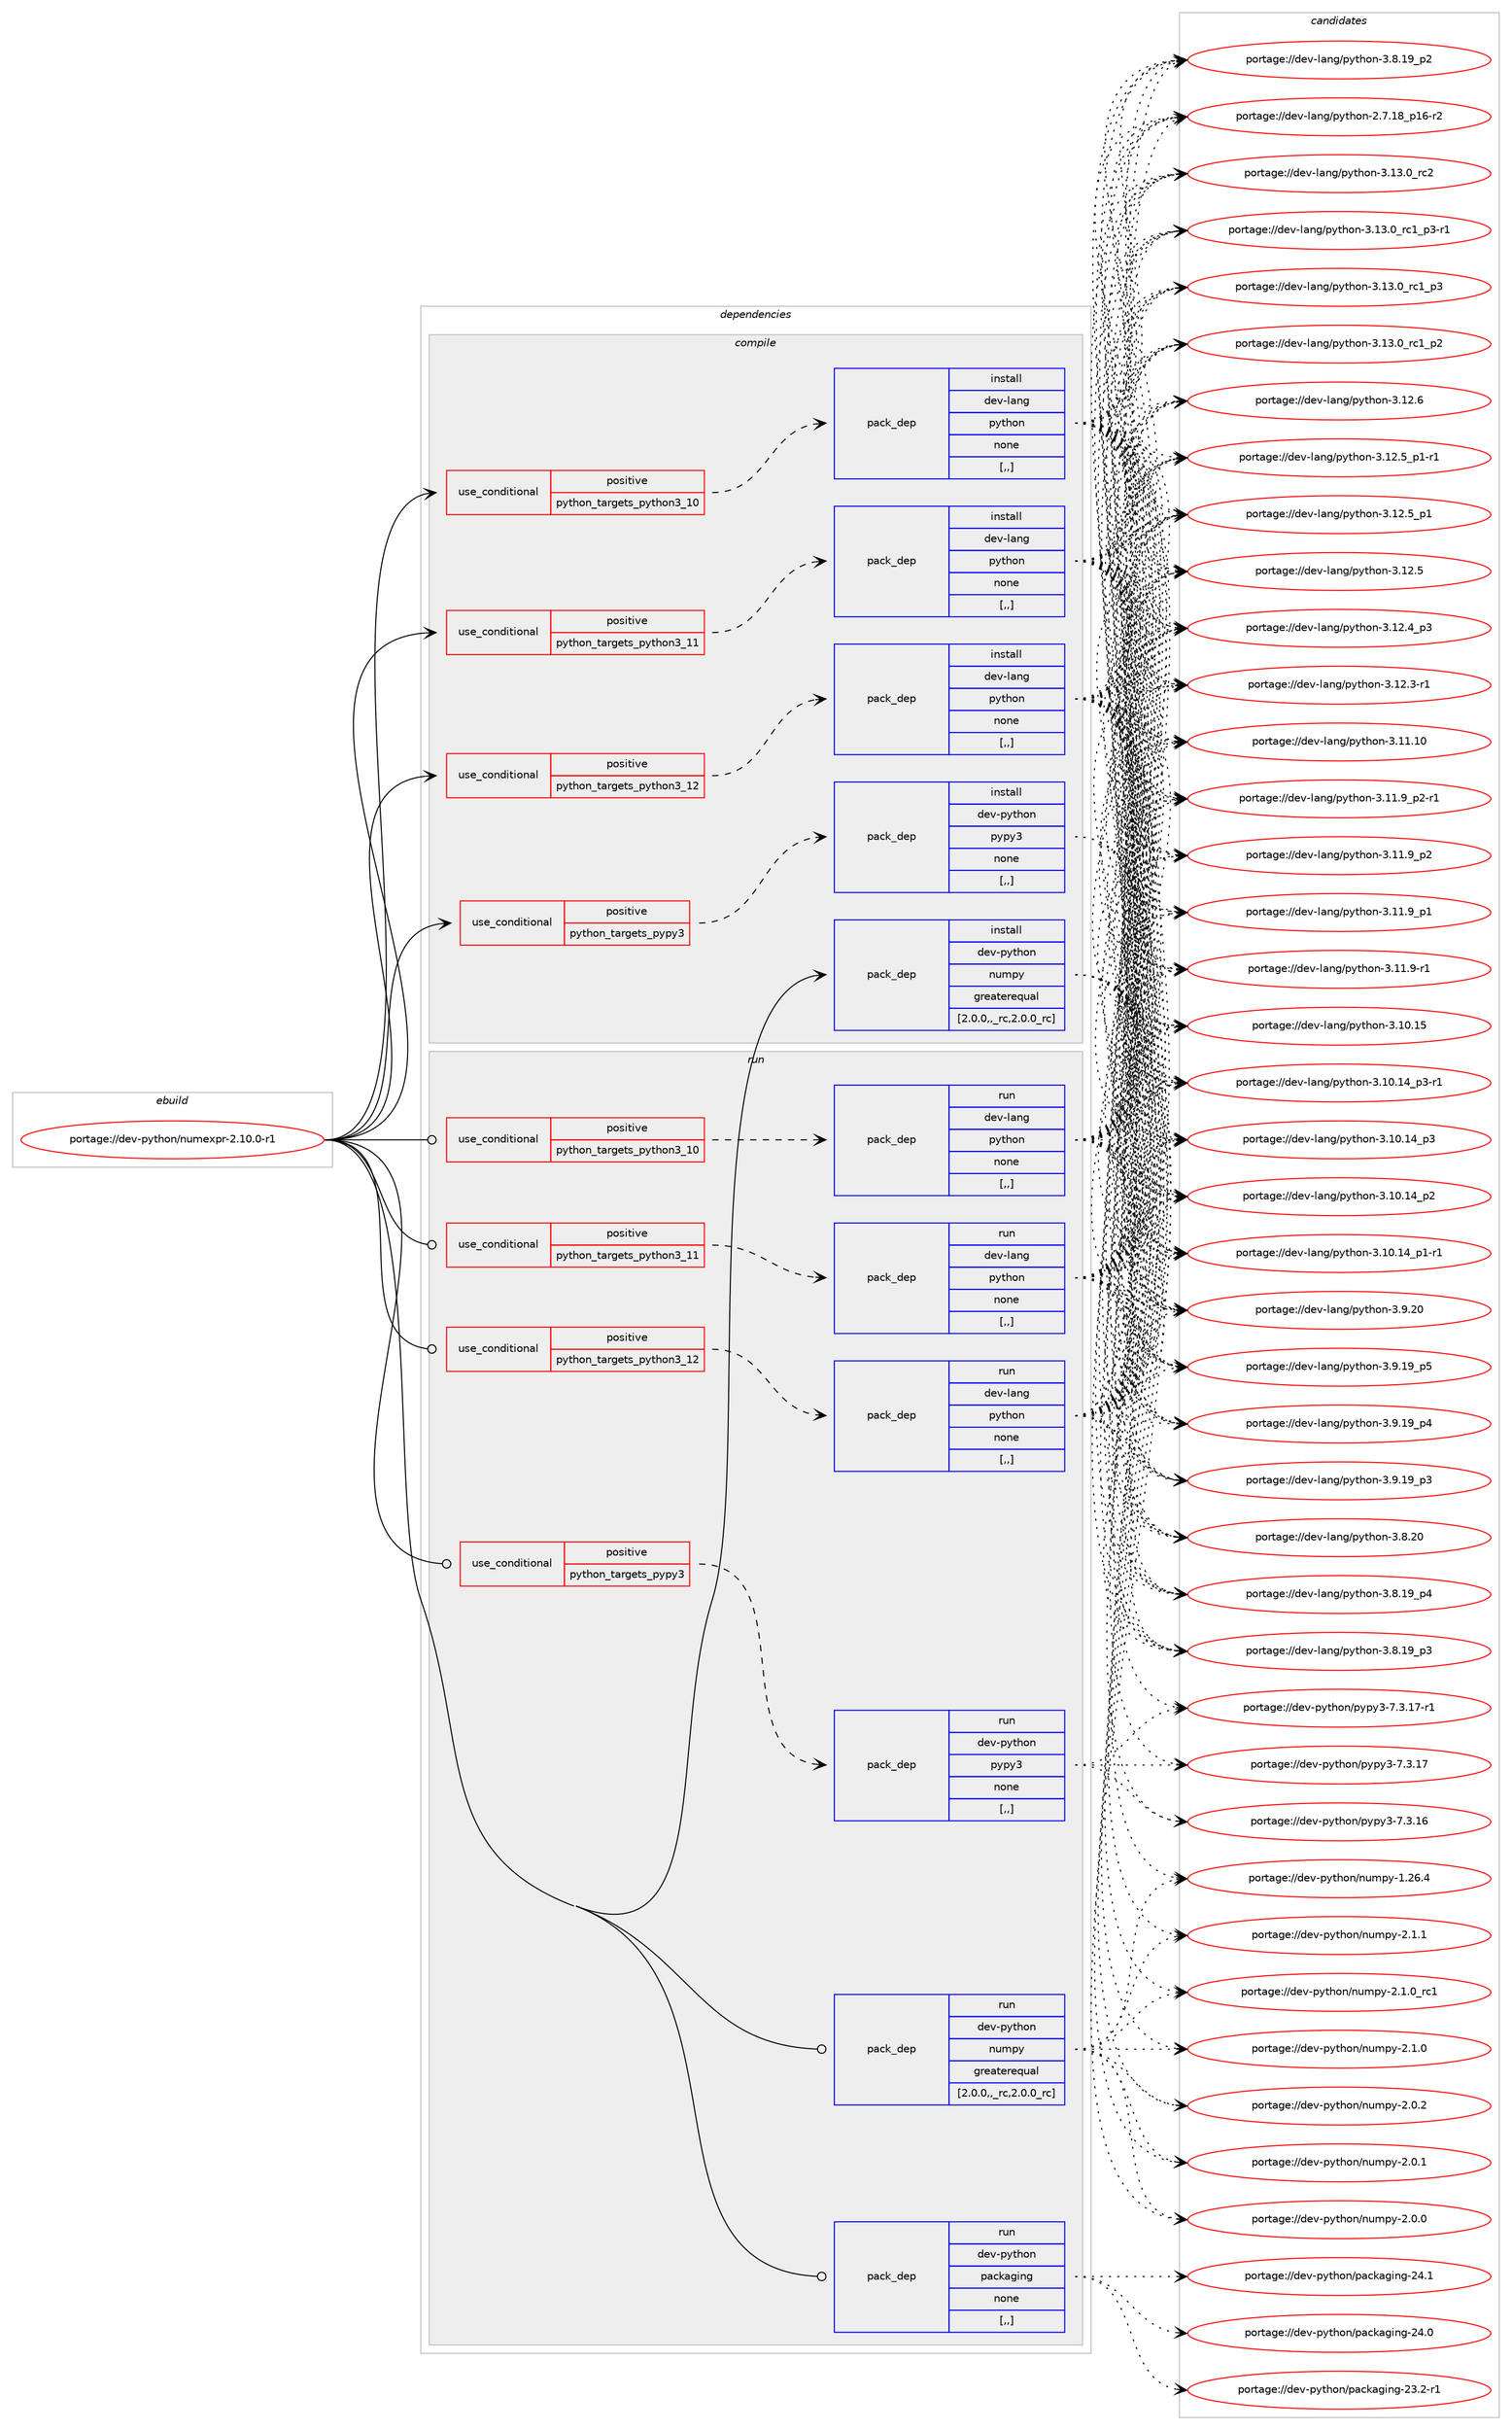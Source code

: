 digraph prolog {

# *************
# Graph options
# *************

newrank=true;
concentrate=true;
compound=true;
graph [rankdir=LR,fontname=Helvetica,fontsize=10,ranksep=1.5];#, ranksep=2.5, nodesep=0.2];
edge  [arrowhead=vee];
node  [fontname=Helvetica,fontsize=10];

# **********
# The ebuild
# **********

subgraph cluster_leftcol {
color=gray;
label=<<i>ebuild</i>>;
id [label="portage://dev-python/numexpr-2.10.0-r1", color=red, width=4, href="../dev-python/numexpr-2.10.0-r1.svg"];
}

# ****************
# The dependencies
# ****************

subgraph cluster_midcol {
color=gray;
label=<<i>dependencies</i>>;
subgraph cluster_compile {
fillcolor="#eeeeee";
style=filled;
label=<<i>compile</i>>;
subgraph cond165720 {
dependency647239 [label=<<TABLE BORDER="0" CELLBORDER="1" CELLSPACING="0" CELLPADDING="4"><TR><TD ROWSPAN="3" CELLPADDING="10">use_conditional</TD></TR><TR><TD>positive</TD></TR><TR><TD>python_targets_pypy3</TD></TR></TABLE>>, shape=none, color=red];
subgraph pack476700 {
dependency647240 [label=<<TABLE BORDER="0" CELLBORDER="1" CELLSPACING="0" CELLPADDING="4" WIDTH="220"><TR><TD ROWSPAN="6" CELLPADDING="30">pack_dep</TD></TR><TR><TD WIDTH="110">install</TD></TR><TR><TD>dev-python</TD></TR><TR><TD>pypy3</TD></TR><TR><TD>none</TD></TR><TR><TD>[,,]</TD></TR></TABLE>>, shape=none, color=blue];
}
dependency647239:e -> dependency647240:w [weight=20,style="dashed",arrowhead="vee"];
}
id:e -> dependency647239:w [weight=20,style="solid",arrowhead="vee"];
subgraph cond165721 {
dependency647241 [label=<<TABLE BORDER="0" CELLBORDER="1" CELLSPACING="0" CELLPADDING="4"><TR><TD ROWSPAN="3" CELLPADDING="10">use_conditional</TD></TR><TR><TD>positive</TD></TR><TR><TD>python_targets_python3_10</TD></TR></TABLE>>, shape=none, color=red];
subgraph pack476701 {
dependency647242 [label=<<TABLE BORDER="0" CELLBORDER="1" CELLSPACING="0" CELLPADDING="4" WIDTH="220"><TR><TD ROWSPAN="6" CELLPADDING="30">pack_dep</TD></TR><TR><TD WIDTH="110">install</TD></TR><TR><TD>dev-lang</TD></TR><TR><TD>python</TD></TR><TR><TD>none</TD></TR><TR><TD>[,,]</TD></TR></TABLE>>, shape=none, color=blue];
}
dependency647241:e -> dependency647242:w [weight=20,style="dashed",arrowhead="vee"];
}
id:e -> dependency647241:w [weight=20,style="solid",arrowhead="vee"];
subgraph cond165722 {
dependency647243 [label=<<TABLE BORDER="0" CELLBORDER="1" CELLSPACING="0" CELLPADDING="4"><TR><TD ROWSPAN="3" CELLPADDING="10">use_conditional</TD></TR><TR><TD>positive</TD></TR><TR><TD>python_targets_python3_11</TD></TR></TABLE>>, shape=none, color=red];
subgraph pack476702 {
dependency647244 [label=<<TABLE BORDER="0" CELLBORDER="1" CELLSPACING="0" CELLPADDING="4" WIDTH="220"><TR><TD ROWSPAN="6" CELLPADDING="30">pack_dep</TD></TR><TR><TD WIDTH="110">install</TD></TR><TR><TD>dev-lang</TD></TR><TR><TD>python</TD></TR><TR><TD>none</TD></TR><TR><TD>[,,]</TD></TR></TABLE>>, shape=none, color=blue];
}
dependency647243:e -> dependency647244:w [weight=20,style="dashed",arrowhead="vee"];
}
id:e -> dependency647243:w [weight=20,style="solid",arrowhead="vee"];
subgraph cond165723 {
dependency647245 [label=<<TABLE BORDER="0" CELLBORDER="1" CELLSPACING="0" CELLPADDING="4"><TR><TD ROWSPAN="3" CELLPADDING="10">use_conditional</TD></TR><TR><TD>positive</TD></TR><TR><TD>python_targets_python3_12</TD></TR></TABLE>>, shape=none, color=red];
subgraph pack476703 {
dependency647246 [label=<<TABLE BORDER="0" CELLBORDER="1" CELLSPACING="0" CELLPADDING="4" WIDTH="220"><TR><TD ROWSPAN="6" CELLPADDING="30">pack_dep</TD></TR><TR><TD WIDTH="110">install</TD></TR><TR><TD>dev-lang</TD></TR><TR><TD>python</TD></TR><TR><TD>none</TD></TR><TR><TD>[,,]</TD></TR></TABLE>>, shape=none, color=blue];
}
dependency647245:e -> dependency647246:w [weight=20,style="dashed",arrowhead="vee"];
}
id:e -> dependency647245:w [weight=20,style="solid",arrowhead="vee"];
subgraph pack476704 {
dependency647247 [label=<<TABLE BORDER="0" CELLBORDER="1" CELLSPACING="0" CELLPADDING="4" WIDTH="220"><TR><TD ROWSPAN="6" CELLPADDING="30">pack_dep</TD></TR><TR><TD WIDTH="110">install</TD></TR><TR><TD>dev-python</TD></TR><TR><TD>numpy</TD></TR><TR><TD>greaterequal</TD></TR><TR><TD>[2.0.0,,_rc,2.0.0_rc]</TD></TR></TABLE>>, shape=none, color=blue];
}
id:e -> dependency647247:w [weight=20,style="solid",arrowhead="vee"];
}
subgraph cluster_compileandrun {
fillcolor="#eeeeee";
style=filled;
label=<<i>compile and run</i>>;
}
subgraph cluster_run {
fillcolor="#eeeeee";
style=filled;
label=<<i>run</i>>;
subgraph cond165724 {
dependency647248 [label=<<TABLE BORDER="0" CELLBORDER="1" CELLSPACING="0" CELLPADDING="4"><TR><TD ROWSPAN="3" CELLPADDING="10">use_conditional</TD></TR><TR><TD>positive</TD></TR><TR><TD>python_targets_pypy3</TD></TR></TABLE>>, shape=none, color=red];
subgraph pack476705 {
dependency647249 [label=<<TABLE BORDER="0" CELLBORDER="1" CELLSPACING="0" CELLPADDING="4" WIDTH="220"><TR><TD ROWSPAN="6" CELLPADDING="30">pack_dep</TD></TR><TR><TD WIDTH="110">run</TD></TR><TR><TD>dev-python</TD></TR><TR><TD>pypy3</TD></TR><TR><TD>none</TD></TR><TR><TD>[,,]</TD></TR></TABLE>>, shape=none, color=blue];
}
dependency647248:e -> dependency647249:w [weight=20,style="dashed",arrowhead="vee"];
}
id:e -> dependency647248:w [weight=20,style="solid",arrowhead="odot"];
subgraph cond165725 {
dependency647250 [label=<<TABLE BORDER="0" CELLBORDER="1" CELLSPACING="0" CELLPADDING="4"><TR><TD ROWSPAN="3" CELLPADDING="10">use_conditional</TD></TR><TR><TD>positive</TD></TR><TR><TD>python_targets_python3_10</TD></TR></TABLE>>, shape=none, color=red];
subgraph pack476706 {
dependency647251 [label=<<TABLE BORDER="0" CELLBORDER="1" CELLSPACING="0" CELLPADDING="4" WIDTH="220"><TR><TD ROWSPAN="6" CELLPADDING="30">pack_dep</TD></TR><TR><TD WIDTH="110">run</TD></TR><TR><TD>dev-lang</TD></TR><TR><TD>python</TD></TR><TR><TD>none</TD></TR><TR><TD>[,,]</TD></TR></TABLE>>, shape=none, color=blue];
}
dependency647250:e -> dependency647251:w [weight=20,style="dashed",arrowhead="vee"];
}
id:e -> dependency647250:w [weight=20,style="solid",arrowhead="odot"];
subgraph cond165726 {
dependency647252 [label=<<TABLE BORDER="0" CELLBORDER="1" CELLSPACING="0" CELLPADDING="4"><TR><TD ROWSPAN="3" CELLPADDING="10">use_conditional</TD></TR><TR><TD>positive</TD></TR><TR><TD>python_targets_python3_11</TD></TR></TABLE>>, shape=none, color=red];
subgraph pack476707 {
dependency647253 [label=<<TABLE BORDER="0" CELLBORDER="1" CELLSPACING="0" CELLPADDING="4" WIDTH="220"><TR><TD ROWSPAN="6" CELLPADDING="30">pack_dep</TD></TR><TR><TD WIDTH="110">run</TD></TR><TR><TD>dev-lang</TD></TR><TR><TD>python</TD></TR><TR><TD>none</TD></TR><TR><TD>[,,]</TD></TR></TABLE>>, shape=none, color=blue];
}
dependency647252:e -> dependency647253:w [weight=20,style="dashed",arrowhead="vee"];
}
id:e -> dependency647252:w [weight=20,style="solid",arrowhead="odot"];
subgraph cond165727 {
dependency647254 [label=<<TABLE BORDER="0" CELLBORDER="1" CELLSPACING="0" CELLPADDING="4"><TR><TD ROWSPAN="3" CELLPADDING="10">use_conditional</TD></TR><TR><TD>positive</TD></TR><TR><TD>python_targets_python3_12</TD></TR></TABLE>>, shape=none, color=red];
subgraph pack476708 {
dependency647255 [label=<<TABLE BORDER="0" CELLBORDER="1" CELLSPACING="0" CELLPADDING="4" WIDTH="220"><TR><TD ROWSPAN="6" CELLPADDING="30">pack_dep</TD></TR><TR><TD WIDTH="110">run</TD></TR><TR><TD>dev-lang</TD></TR><TR><TD>python</TD></TR><TR><TD>none</TD></TR><TR><TD>[,,]</TD></TR></TABLE>>, shape=none, color=blue];
}
dependency647254:e -> dependency647255:w [weight=20,style="dashed",arrowhead="vee"];
}
id:e -> dependency647254:w [weight=20,style="solid",arrowhead="odot"];
subgraph pack476709 {
dependency647256 [label=<<TABLE BORDER="0" CELLBORDER="1" CELLSPACING="0" CELLPADDING="4" WIDTH="220"><TR><TD ROWSPAN="6" CELLPADDING="30">pack_dep</TD></TR><TR><TD WIDTH="110">run</TD></TR><TR><TD>dev-python</TD></TR><TR><TD>numpy</TD></TR><TR><TD>greaterequal</TD></TR><TR><TD>[2.0.0,,_rc,2.0.0_rc]</TD></TR></TABLE>>, shape=none, color=blue];
}
id:e -> dependency647256:w [weight=20,style="solid",arrowhead="odot"];
subgraph pack476710 {
dependency647257 [label=<<TABLE BORDER="0" CELLBORDER="1" CELLSPACING="0" CELLPADDING="4" WIDTH="220"><TR><TD ROWSPAN="6" CELLPADDING="30">pack_dep</TD></TR><TR><TD WIDTH="110">run</TD></TR><TR><TD>dev-python</TD></TR><TR><TD>packaging</TD></TR><TR><TD>none</TD></TR><TR><TD>[,,]</TD></TR></TABLE>>, shape=none, color=blue];
}
id:e -> dependency647257:w [weight=20,style="solid",arrowhead="odot"];
}
}

# **************
# The candidates
# **************

subgraph cluster_choices {
rank=same;
color=gray;
label=<<i>candidates</i>>;

subgraph choice476700 {
color=black;
nodesep=1;
choice100101118451121211161041111104711212111212151455546514649554511449 [label="portage://dev-python/pypy3-7.3.17-r1", color=red, width=4,href="../dev-python/pypy3-7.3.17-r1.svg"];
choice10010111845112121116104111110471121211121215145554651464955 [label="portage://dev-python/pypy3-7.3.17", color=red, width=4,href="../dev-python/pypy3-7.3.17.svg"];
choice10010111845112121116104111110471121211121215145554651464954 [label="portage://dev-python/pypy3-7.3.16", color=red, width=4,href="../dev-python/pypy3-7.3.16.svg"];
dependency647240:e -> choice100101118451121211161041111104711212111212151455546514649554511449:w [style=dotted,weight="100"];
dependency647240:e -> choice10010111845112121116104111110471121211121215145554651464955:w [style=dotted,weight="100"];
dependency647240:e -> choice10010111845112121116104111110471121211121215145554651464954:w [style=dotted,weight="100"];
}
subgraph choice476701 {
color=black;
nodesep=1;
choice10010111845108971101034711212111610411111045514649514648951149950 [label="portage://dev-lang/python-3.13.0_rc2", color=red, width=4,href="../dev-lang/python-3.13.0_rc2.svg"];
choice1001011184510897110103471121211161041111104551464951464895114994995112514511449 [label="portage://dev-lang/python-3.13.0_rc1_p3-r1", color=red, width=4,href="../dev-lang/python-3.13.0_rc1_p3-r1.svg"];
choice100101118451089711010347112121116104111110455146495146489511499499511251 [label="portage://dev-lang/python-3.13.0_rc1_p3", color=red, width=4,href="../dev-lang/python-3.13.0_rc1_p3.svg"];
choice100101118451089711010347112121116104111110455146495146489511499499511250 [label="portage://dev-lang/python-3.13.0_rc1_p2", color=red, width=4,href="../dev-lang/python-3.13.0_rc1_p2.svg"];
choice10010111845108971101034711212111610411111045514649504654 [label="portage://dev-lang/python-3.12.6", color=red, width=4,href="../dev-lang/python-3.12.6.svg"];
choice1001011184510897110103471121211161041111104551464950465395112494511449 [label="portage://dev-lang/python-3.12.5_p1-r1", color=red, width=4,href="../dev-lang/python-3.12.5_p1-r1.svg"];
choice100101118451089711010347112121116104111110455146495046539511249 [label="portage://dev-lang/python-3.12.5_p1", color=red, width=4,href="../dev-lang/python-3.12.5_p1.svg"];
choice10010111845108971101034711212111610411111045514649504653 [label="portage://dev-lang/python-3.12.5", color=red, width=4,href="../dev-lang/python-3.12.5.svg"];
choice100101118451089711010347112121116104111110455146495046529511251 [label="portage://dev-lang/python-3.12.4_p3", color=red, width=4,href="../dev-lang/python-3.12.4_p3.svg"];
choice100101118451089711010347112121116104111110455146495046514511449 [label="portage://dev-lang/python-3.12.3-r1", color=red, width=4,href="../dev-lang/python-3.12.3-r1.svg"];
choice1001011184510897110103471121211161041111104551464949464948 [label="portage://dev-lang/python-3.11.10", color=red, width=4,href="../dev-lang/python-3.11.10.svg"];
choice1001011184510897110103471121211161041111104551464949465795112504511449 [label="portage://dev-lang/python-3.11.9_p2-r1", color=red, width=4,href="../dev-lang/python-3.11.9_p2-r1.svg"];
choice100101118451089711010347112121116104111110455146494946579511250 [label="portage://dev-lang/python-3.11.9_p2", color=red, width=4,href="../dev-lang/python-3.11.9_p2.svg"];
choice100101118451089711010347112121116104111110455146494946579511249 [label="portage://dev-lang/python-3.11.9_p1", color=red, width=4,href="../dev-lang/python-3.11.9_p1.svg"];
choice100101118451089711010347112121116104111110455146494946574511449 [label="portage://dev-lang/python-3.11.9-r1", color=red, width=4,href="../dev-lang/python-3.11.9-r1.svg"];
choice1001011184510897110103471121211161041111104551464948464953 [label="portage://dev-lang/python-3.10.15", color=red, width=4,href="../dev-lang/python-3.10.15.svg"];
choice100101118451089711010347112121116104111110455146494846495295112514511449 [label="portage://dev-lang/python-3.10.14_p3-r1", color=red, width=4,href="../dev-lang/python-3.10.14_p3-r1.svg"];
choice10010111845108971101034711212111610411111045514649484649529511251 [label="portage://dev-lang/python-3.10.14_p3", color=red, width=4,href="../dev-lang/python-3.10.14_p3.svg"];
choice10010111845108971101034711212111610411111045514649484649529511250 [label="portage://dev-lang/python-3.10.14_p2", color=red, width=4,href="../dev-lang/python-3.10.14_p2.svg"];
choice100101118451089711010347112121116104111110455146494846495295112494511449 [label="portage://dev-lang/python-3.10.14_p1-r1", color=red, width=4,href="../dev-lang/python-3.10.14_p1-r1.svg"];
choice10010111845108971101034711212111610411111045514657465048 [label="portage://dev-lang/python-3.9.20", color=red, width=4,href="../dev-lang/python-3.9.20.svg"];
choice100101118451089711010347112121116104111110455146574649579511253 [label="portage://dev-lang/python-3.9.19_p5", color=red, width=4,href="../dev-lang/python-3.9.19_p5.svg"];
choice100101118451089711010347112121116104111110455146574649579511252 [label="portage://dev-lang/python-3.9.19_p4", color=red, width=4,href="../dev-lang/python-3.9.19_p4.svg"];
choice100101118451089711010347112121116104111110455146574649579511251 [label="portage://dev-lang/python-3.9.19_p3", color=red, width=4,href="../dev-lang/python-3.9.19_p3.svg"];
choice10010111845108971101034711212111610411111045514656465048 [label="portage://dev-lang/python-3.8.20", color=red, width=4,href="../dev-lang/python-3.8.20.svg"];
choice100101118451089711010347112121116104111110455146564649579511252 [label="portage://dev-lang/python-3.8.19_p4", color=red, width=4,href="../dev-lang/python-3.8.19_p4.svg"];
choice100101118451089711010347112121116104111110455146564649579511251 [label="portage://dev-lang/python-3.8.19_p3", color=red, width=4,href="../dev-lang/python-3.8.19_p3.svg"];
choice100101118451089711010347112121116104111110455146564649579511250 [label="portage://dev-lang/python-3.8.19_p2", color=red, width=4,href="../dev-lang/python-3.8.19_p2.svg"];
choice100101118451089711010347112121116104111110455046554649569511249544511450 [label="portage://dev-lang/python-2.7.18_p16-r2", color=red, width=4,href="../dev-lang/python-2.7.18_p16-r2.svg"];
dependency647242:e -> choice10010111845108971101034711212111610411111045514649514648951149950:w [style=dotted,weight="100"];
dependency647242:e -> choice1001011184510897110103471121211161041111104551464951464895114994995112514511449:w [style=dotted,weight="100"];
dependency647242:e -> choice100101118451089711010347112121116104111110455146495146489511499499511251:w [style=dotted,weight="100"];
dependency647242:e -> choice100101118451089711010347112121116104111110455146495146489511499499511250:w [style=dotted,weight="100"];
dependency647242:e -> choice10010111845108971101034711212111610411111045514649504654:w [style=dotted,weight="100"];
dependency647242:e -> choice1001011184510897110103471121211161041111104551464950465395112494511449:w [style=dotted,weight="100"];
dependency647242:e -> choice100101118451089711010347112121116104111110455146495046539511249:w [style=dotted,weight="100"];
dependency647242:e -> choice10010111845108971101034711212111610411111045514649504653:w [style=dotted,weight="100"];
dependency647242:e -> choice100101118451089711010347112121116104111110455146495046529511251:w [style=dotted,weight="100"];
dependency647242:e -> choice100101118451089711010347112121116104111110455146495046514511449:w [style=dotted,weight="100"];
dependency647242:e -> choice1001011184510897110103471121211161041111104551464949464948:w [style=dotted,weight="100"];
dependency647242:e -> choice1001011184510897110103471121211161041111104551464949465795112504511449:w [style=dotted,weight="100"];
dependency647242:e -> choice100101118451089711010347112121116104111110455146494946579511250:w [style=dotted,weight="100"];
dependency647242:e -> choice100101118451089711010347112121116104111110455146494946579511249:w [style=dotted,weight="100"];
dependency647242:e -> choice100101118451089711010347112121116104111110455146494946574511449:w [style=dotted,weight="100"];
dependency647242:e -> choice1001011184510897110103471121211161041111104551464948464953:w [style=dotted,weight="100"];
dependency647242:e -> choice100101118451089711010347112121116104111110455146494846495295112514511449:w [style=dotted,weight="100"];
dependency647242:e -> choice10010111845108971101034711212111610411111045514649484649529511251:w [style=dotted,weight="100"];
dependency647242:e -> choice10010111845108971101034711212111610411111045514649484649529511250:w [style=dotted,weight="100"];
dependency647242:e -> choice100101118451089711010347112121116104111110455146494846495295112494511449:w [style=dotted,weight="100"];
dependency647242:e -> choice10010111845108971101034711212111610411111045514657465048:w [style=dotted,weight="100"];
dependency647242:e -> choice100101118451089711010347112121116104111110455146574649579511253:w [style=dotted,weight="100"];
dependency647242:e -> choice100101118451089711010347112121116104111110455146574649579511252:w [style=dotted,weight="100"];
dependency647242:e -> choice100101118451089711010347112121116104111110455146574649579511251:w [style=dotted,weight="100"];
dependency647242:e -> choice10010111845108971101034711212111610411111045514656465048:w [style=dotted,weight="100"];
dependency647242:e -> choice100101118451089711010347112121116104111110455146564649579511252:w [style=dotted,weight="100"];
dependency647242:e -> choice100101118451089711010347112121116104111110455146564649579511251:w [style=dotted,weight="100"];
dependency647242:e -> choice100101118451089711010347112121116104111110455146564649579511250:w [style=dotted,weight="100"];
dependency647242:e -> choice100101118451089711010347112121116104111110455046554649569511249544511450:w [style=dotted,weight="100"];
}
subgraph choice476702 {
color=black;
nodesep=1;
choice10010111845108971101034711212111610411111045514649514648951149950 [label="portage://dev-lang/python-3.13.0_rc2", color=red, width=4,href="../dev-lang/python-3.13.0_rc2.svg"];
choice1001011184510897110103471121211161041111104551464951464895114994995112514511449 [label="portage://dev-lang/python-3.13.0_rc1_p3-r1", color=red, width=4,href="../dev-lang/python-3.13.0_rc1_p3-r1.svg"];
choice100101118451089711010347112121116104111110455146495146489511499499511251 [label="portage://dev-lang/python-3.13.0_rc1_p3", color=red, width=4,href="../dev-lang/python-3.13.0_rc1_p3.svg"];
choice100101118451089711010347112121116104111110455146495146489511499499511250 [label="portage://dev-lang/python-3.13.0_rc1_p2", color=red, width=4,href="../dev-lang/python-3.13.0_rc1_p2.svg"];
choice10010111845108971101034711212111610411111045514649504654 [label="portage://dev-lang/python-3.12.6", color=red, width=4,href="../dev-lang/python-3.12.6.svg"];
choice1001011184510897110103471121211161041111104551464950465395112494511449 [label="portage://dev-lang/python-3.12.5_p1-r1", color=red, width=4,href="../dev-lang/python-3.12.5_p1-r1.svg"];
choice100101118451089711010347112121116104111110455146495046539511249 [label="portage://dev-lang/python-3.12.5_p1", color=red, width=4,href="../dev-lang/python-3.12.5_p1.svg"];
choice10010111845108971101034711212111610411111045514649504653 [label="portage://dev-lang/python-3.12.5", color=red, width=4,href="../dev-lang/python-3.12.5.svg"];
choice100101118451089711010347112121116104111110455146495046529511251 [label="portage://dev-lang/python-3.12.4_p3", color=red, width=4,href="../dev-lang/python-3.12.4_p3.svg"];
choice100101118451089711010347112121116104111110455146495046514511449 [label="portage://dev-lang/python-3.12.3-r1", color=red, width=4,href="../dev-lang/python-3.12.3-r1.svg"];
choice1001011184510897110103471121211161041111104551464949464948 [label="portage://dev-lang/python-3.11.10", color=red, width=4,href="../dev-lang/python-3.11.10.svg"];
choice1001011184510897110103471121211161041111104551464949465795112504511449 [label="portage://dev-lang/python-3.11.9_p2-r1", color=red, width=4,href="../dev-lang/python-3.11.9_p2-r1.svg"];
choice100101118451089711010347112121116104111110455146494946579511250 [label="portage://dev-lang/python-3.11.9_p2", color=red, width=4,href="../dev-lang/python-3.11.9_p2.svg"];
choice100101118451089711010347112121116104111110455146494946579511249 [label="portage://dev-lang/python-3.11.9_p1", color=red, width=4,href="../dev-lang/python-3.11.9_p1.svg"];
choice100101118451089711010347112121116104111110455146494946574511449 [label="portage://dev-lang/python-3.11.9-r1", color=red, width=4,href="../dev-lang/python-3.11.9-r1.svg"];
choice1001011184510897110103471121211161041111104551464948464953 [label="portage://dev-lang/python-3.10.15", color=red, width=4,href="../dev-lang/python-3.10.15.svg"];
choice100101118451089711010347112121116104111110455146494846495295112514511449 [label="portage://dev-lang/python-3.10.14_p3-r1", color=red, width=4,href="../dev-lang/python-3.10.14_p3-r1.svg"];
choice10010111845108971101034711212111610411111045514649484649529511251 [label="portage://dev-lang/python-3.10.14_p3", color=red, width=4,href="../dev-lang/python-3.10.14_p3.svg"];
choice10010111845108971101034711212111610411111045514649484649529511250 [label="portage://dev-lang/python-3.10.14_p2", color=red, width=4,href="../dev-lang/python-3.10.14_p2.svg"];
choice100101118451089711010347112121116104111110455146494846495295112494511449 [label="portage://dev-lang/python-3.10.14_p1-r1", color=red, width=4,href="../dev-lang/python-3.10.14_p1-r1.svg"];
choice10010111845108971101034711212111610411111045514657465048 [label="portage://dev-lang/python-3.9.20", color=red, width=4,href="../dev-lang/python-3.9.20.svg"];
choice100101118451089711010347112121116104111110455146574649579511253 [label="portage://dev-lang/python-3.9.19_p5", color=red, width=4,href="../dev-lang/python-3.9.19_p5.svg"];
choice100101118451089711010347112121116104111110455146574649579511252 [label="portage://dev-lang/python-3.9.19_p4", color=red, width=4,href="../dev-lang/python-3.9.19_p4.svg"];
choice100101118451089711010347112121116104111110455146574649579511251 [label="portage://dev-lang/python-3.9.19_p3", color=red, width=4,href="../dev-lang/python-3.9.19_p3.svg"];
choice10010111845108971101034711212111610411111045514656465048 [label="portage://dev-lang/python-3.8.20", color=red, width=4,href="../dev-lang/python-3.8.20.svg"];
choice100101118451089711010347112121116104111110455146564649579511252 [label="portage://dev-lang/python-3.8.19_p4", color=red, width=4,href="../dev-lang/python-3.8.19_p4.svg"];
choice100101118451089711010347112121116104111110455146564649579511251 [label="portage://dev-lang/python-3.8.19_p3", color=red, width=4,href="../dev-lang/python-3.8.19_p3.svg"];
choice100101118451089711010347112121116104111110455146564649579511250 [label="portage://dev-lang/python-3.8.19_p2", color=red, width=4,href="../dev-lang/python-3.8.19_p2.svg"];
choice100101118451089711010347112121116104111110455046554649569511249544511450 [label="portage://dev-lang/python-2.7.18_p16-r2", color=red, width=4,href="../dev-lang/python-2.7.18_p16-r2.svg"];
dependency647244:e -> choice10010111845108971101034711212111610411111045514649514648951149950:w [style=dotted,weight="100"];
dependency647244:e -> choice1001011184510897110103471121211161041111104551464951464895114994995112514511449:w [style=dotted,weight="100"];
dependency647244:e -> choice100101118451089711010347112121116104111110455146495146489511499499511251:w [style=dotted,weight="100"];
dependency647244:e -> choice100101118451089711010347112121116104111110455146495146489511499499511250:w [style=dotted,weight="100"];
dependency647244:e -> choice10010111845108971101034711212111610411111045514649504654:w [style=dotted,weight="100"];
dependency647244:e -> choice1001011184510897110103471121211161041111104551464950465395112494511449:w [style=dotted,weight="100"];
dependency647244:e -> choice100101118451089711010347112121116104111110455146495046539511249:w [style=dotted,weight="100"];
dependency647244:e -> choice10010111845108971101034711212111610411111045514649504653:w [style=dotted,weight="100"];
dependency647244:e -> choice100101118451089711010347112121116104111110455146495046529511251:w [style=dotted,weight="100"];
dependency647244:e -> choice100101118451089711010347112121116104111110455146495046514511449:w [style=dotted,weight="100"];
dependency647244:e -> choice1001011184510897110103471121211161041111104551464949464948:w [style=dotted,weight="100"];
dependency647244:e -> choice1001011184510897110103471121211161041111104551464949465795112504511449:w [style=dotted,weight="100"];
dependency647244:e -> choice100101118451089711010347112121116104111110455146494946579511250:w [style=dotted,weight="100"];
dependency647244:e -> choice100101118451089711010347112121116104111110455146494946579511249:w [style=dotted,weight="100"];
dependency647244:e -> choice100101118451089711010347112121116104111110455146494946574511449:w [style=dotted,weight="100"];
dependency647244:e -> choice1001011184510897110103471121211161041111104551464948464953:w [style=dotted,weight="100"];
dependency647244:e -> choice100101118451089711010347112121116104111110455146494846495295112514511449:w [style=dotted,weight="100"];
dependency647244:e -> choice10010111845108971101034711212111610411111045514649484649529511251:w [style=dotted,weight="100"];
dependency647244:e -> choice10010111845108971101034711212111610411111045514649484649529511250:w [style=dotted,weight="100"];
dependency647244:e -> choice100101118451089711010347112121116104111110455146494846495295112494511449:w [style=dotted,weight="100"];
dependency647244:e -> choice10010111845108971101034711212111610411111045514657465048:w [style=dotted,weight="100"];
dependency647244:e -> choice100101118451089711010347112121116104111110455146574649579511253:w [style=dotted,weight="100"];
dependency647244:e -> choice100101118451089711010347112121116104111110455146574649579511252:w [style=dotted,weight="100"];
dependency647244:e -> choice100101118451089711010347112121116104111110455146574649579511251:w [style=dotted,weight="100"];
dependency647244:e -> choice10010111845108971101034711212111610411111045514656465048:w [style=dotted,weight="100"];
dependency647244:e -> choice100101118451089711010347112121116104111110455146564649579511252:w [style=dotted,weight="100"];
dependency647244:e -> choice100101118451089711010347112121116104111110455146564649579511251:w [style=dotted,weight="100"];
dependency647244:e -> choice100101118451089711010347112121116104111110455146564649579511250:w [style=dotted,weight="100"];
dependency647244:e -> choice100101118451089711010347112121116104111110455046554649569511249544511450:w [style=dotted,weight="100"];
}
subgraph choice476703 {
color=black;
nodesep=1;
choice10010111845108971101034711212111610411111045514649514648951149950 [label="portage://dev-lang/python-3.13.0_rc2", color=red, width=4,href="../dev-lang/python-3.13.0_rc2.svg"];
choice1001011184510897110103471121211161041111104551464951464895114994995112514511449 [label="portage://dev-lang/python-3.13.0_rc1_p3-r1", color=red, width=4,href="../dev-lang/python-3.13.0_rc1_p3-r1.svg"];
choice100101118451089711010347112121116104111110455146495146489511499499511251 [label="portage://dev-lang/python-3.13.0_rc1_p3", color=red, width=4,href="../dev-lang/python-3.13.0_rc1_p3.svg"];
choice100101118451089711010347112121116104111110455146495146489511499499511250 [label="portage://dev-lang/python-3.13.0_rc1_p2", color=red, width=4,href="../dev-lang/python-3.13.0_rc1_p2.svg"];
choice10010111845108971101034711212111610411111045514649504654 [label="portage://dev-lang/python-3.12.6", color=red, width=4,href="../dev-lang/python-3.12.6.svg"];
choice1001011184510897110103471121211161041111104551464950465395112494511449 [label="portage://dev-lang/python-3.12.5_p1-r1", color=red, width=4,href="../dev-lang/python-3.12.5_p1-r1.svg"];
choice100101118451089711010347112121116104111110455146495046539511249 [label="portage://dev-lang/python-3.12.5_p1", color=red, width=4,href="../dev-lang/python-3.12.5_p1.svg"];
choice10010111845108971101034711212111610411111045514649504653 [label="portage://dev-lang/python-3.12.5", color=red, width=4,href="../dev-lang/python-3.12.5.svg"];
choice100101118451089711010347112121116104111110455146495046529511251 [label="portage://dev-lang/python-3.12.4_p3", color=red, width=4,href="../dev-lang/python-3.12.4_p3.svg"];
choice100101118451089711010347112121116104111110455146495046514511449 [label="portage://dev-lang/python-3.12.3-r1", color=red, width=4,href="../dev-lang/python-3.12.3-r1.svg"];
choice1001011184510897110103471121211161041111104551464949464948 [label="portage://dev-lang/python-3.11.10", color=red, width=4,href="../dev-lang/python-3.11.10.svg"];
choice1001011184510897110103471121211161041111104551464949465795112504511449 [label="portage://dev-lang/python-3.11.9_p2-r1", color=red, width=4,href="../dev-lang/python-3.11.9_p2-r1.svg"];
choice100101118451089711010347112121116104111110455146494946579511250 [label="portage://dev-lang/python-3.11.9_p2", color=red, width=4,href="../dev-lang/python-3.11.9_p2.svg"];
choice100101118451089711010347112121116104111110455146494946579511249 [label="portage://dev-lang/python-3.11.9_p1", color=red, width=4,href="../dev-lang/python-3.11.9_p1.svg"];
choice100101118451089711010347112121116104111110455146494946574511449 [label="portage://dev-lang/python-3.11.9-r1", color=red, width=4,href="../dev-lang/python-3.11.9-r1.svg"];
choice1001011184510897110103471121211161041111104551464948464953 [label="portage://dev-lang/python-3.10.15", color=red, width=4,href="../dev-lang/python-3.10.15.svg"];
choice100101118451089711010347112121116104111110455146494846495295112514511449 [label="portage://dev-lang/python-3.10.14_p3-r1", color=red, width=4,href="../dev-lang/python-3.10.14_p3-r1.svg"];
choice10010111845108971101034711212111610411111045514649484649529511251 [label="portage://dev-lang/python-3.10.14_p3", color=red, width=4,href="../dev-lang/python-3.10.14_p3.svg"];
choice10010111845108971101034711212111610411111045514649484649529511250 [label="portage://dev-lang/python-3.10.14_p2", color=red, width=4,href="../dev-lang/python-3.10.14_p2.svg"];
choice100101118451089711010347112121116104111110455146494846495295112494511449 [label="portage://dev-lang/python-3.10.14_p1-r1", color=red, width=4,href="../dev-lang/python-3.10.14_p1-r1.svg"];
choice10010111845108971101034711212111610411111045514657465048 [label="portage://dev-lang/python-3.9.20", color=red, width=4,href="../dev-lang/python-3.9.20.svg"];
choice100101118451089711010347112121116104111110455146574649579511253 [label="portage://dev-lang/python-3.9.19_p5", color=red, width=4,href="../dev-lang/python-3.9.19_p5.svg"];
choice100101118451089711010347112121116104111110455146574649579511252 [label="portage://dev-lang/python-3.9.19_p4", color=red, width=4,href="../dev-lang/python-3.9.19_p4.svg"];
choice100101118451089711010347112121116104111110455146574649579511251 [label="portage://dev-lang/python-3.9.19_p3", color=red, width=4,href="../dev-lang/python-3.9.19_p3.svg"];
choice10010111845108971101034711212111610411111045514656465048 [label="portage://dev-lang/python-3.8.20", color=red, width=4,href="../dev-lang/python-3.8.20.svg"];
choice100101118451089711010347112121116104111110455146564649579511252 [label="portage://dev-lang/python-3.8.19_p4", color=red, width=4,href="../dev-lang/python-3.8.19_p4.svg"];
choice100101118451089711010347112121116104111110455146564649579511251 [label="portage://dev-lang/python-3.8.19_p3", color=red, width=4,href="../dev-lang/python-3.8.19_p3.svg"];
choice100101118451089711010347112121116104111110455146564649579511250 [label="portage://dev-lang/python-3.8.19_p2", color=red, width=4,href="../dev-lang/python-3.8.19_p2.svg"];
choice100101118451089711010347112121116104111110455046554649569511249544511450 [label="portage://dev-lang/python-2.7.18_p16-r2", color=red, width=4,href="../dev-lang/python-2.7.18_p16-r2.svg"];
dependency647246:e -> choice10010111845108971101034711212111610411111045514649514648951149950:w [style=dotted,weight="100"];
dependency647246:e -> choice1001011184510897110103471121211161041111104551464951464895114994995112514511449:w [style=dotted,weight="100"];
dependency647246:e -> choice100101118451089711010347112121116104111110455146495146489511499499511251:w [style=dotted,weight="100"];
dependency647246:e -> choice100101118451089711010347112121116104111110455146495146489511499499511250:w [style=dotted,weight="100"];
dependency647246:e -> choice10010111845108971101034711212111610411111045514649504654:w [style=dotted,weight="100"];
dependency647246:e -> choice1001011184510897110103471121211161041111104551464950465395112494511449:w [style=dotted,weight="100"];
dependency647246:e -> choice100101118451089711010347112121116104111110455146495046539511249:w [style=dotted,weight="100"];
dependency647246:e -> choice10010111845108971101034711212111610411111045514649504653:w [style=dotted,weight="100"];
dependency647246:e -> choice100101118451089711010347112121116104111110455146495046529511251:w [style=dotted,weight="100"];
dependency647246:e -> choice100101118451089711010347112121116104111110455146495046514511449:w [style=dotted,weight="100"];
dependency647246:e -> choice1001011184510897110103471121211161041111104551464949464948:w [style=dotted,weight="100"];
dependency647246:e -> choice1001011184510897110103471121211161041111104551464949465795112504511449:w [style=dotted,weight="100"];
dependency647246:e -> choice100101118451089711010347112121116104111110455146494946579511250:w [style=dotted,weight="100"];
dependency647246:e -> choice100101118451089711010347112121116104111110455146494946579511249:w [style=dotted,weight="100"];
dependency647246:e -> choice100101118451089711010347112121116104111110455146494946574511449:w [style=dotted,weight="100"];
dependency647246:e -> choice1001011184510897110103471121211161041111104551464948464953:w [style=dotted,weight="100"];
dependency647246:e -> choice100101118451089711010347112121116104111110455146494846495295112514511449:w [style=dotted,weight="100"];
dependency647246:e -> choice10010111845108971101034711212111610411111045514649484649529511251:w [style=dotted,weight="100"];
dependency647246:e -> choice10010111845108971101034711212111610411111045514649484649529511250:w [style=dotted,weight="100"];
dependency647246:e -> choice100101118451089711010347112121116104111110455146494846495295112494511449:w [style=dotted,weight="100"];
dependency647246:e -> choice10010111845108971101034711212111610411111045514657465048:w [style=dotted,weight="100"];
dependency647246:e -> choice100101118451089711010347112121116104111110455146574649579511253:w [style=dotted,weight="100"];
dependency647246:e -> choice100101118451089711010347112121116104111110455146574649579511252:w [style=dotted,weight="100"];
dependency647246:e -> choice100101118451089711010347112121116104111110455146574649579511251:w [style=dotted,weight="100"];
dependency647246:e -> choice10010111845108971101034711212111610411111045514656465048:w [style=dotted,weight="100"];
dependency647246:e -> choice100101118451089711010347112121116104111110455146564649579511252:w [style=dotted,weight="100"];
dependency647246:e -> choice100101118451089711010347112121116104111110455146564649579511251:w [style=dotted,weight="100"];
dependency647246:e -> choice100101118451089711010347112121116104111110455146564649579511250:w [style=dotted,weight="100"];
dependency647246:e -> choice100101118451089711010347112121116104111110455046554649569511249544511450:w [style=dotted,weight="100"];
}
subgraph choice476704 {
color=black;
nodesep=1;
choice1001011184511212111610411111047110117109112121455046494649 [label="portage://dev-python/numpy-2.1.1", color=red, width=4,href="../dev-python/numpy-2.1.1.svg"];
choice1001011184511212111610411111047110117109112121455046494648951149949 [label="portage://dev-python/numpy-2.1.0_rc1", color=red, width=4,href="../dev-python/numpy-2.1.0_rc1.svg"];
choice1001011184511212111610411111047110117109112121455046494648 [label="portage://dev-python/numpy-2.1.0", color=red, width=4,href="../dev-python/numpy-2.1.0.svg"];
choice1001011184511212111610411111047110117109112121455046484650 [label="portage://dev-python/numpy-2.0.2", color=red, width=4,href="../dev-python/numpy-2.0.2.svg"];
choice1001011184511212111610411111047110117109112121455046484649 [label="portage://dev-python/numpy-2.0.1", color=red, width=4,href="../dev-python/numpy-2.0.1.svg"];
choice1001011184511212111610411111047110117109112121455046484648 [label="portage://dev-python/numpy-2.0.0", color=red, width=4,href="../dev-python/numpy-2.0.0.svg"];
choice100101118451121211161041111104711011710911212145494650544652 [label="portage://dev-python/numpy-1.26.4", color=red, width=4,href="../dev-python/numpy-1.26.4.svg"];
dependency647247:e -> choice1001011184511212111610411111047110117109112121455046494649:w [style=dotted,weight="100"];
dependency647247:e -> choice1001011184511212111610411111047110117109112121455046494648951149949:w [style=dotted,weight="100"];
dependency647247:e -> choice1001011184511212111610411111047110117109112121455046494648:w [style=dotted,weight="100"];
dependency647247:e -> choice1001011184511212111610411111047110117109112121455046484650:w [style=dotted,weight="100"];
dependency647247:e -> choice1001011184511212111610411111047110117109112121455046484649:w [style=dotted,weight="100"];
dependency647247:e -> choice1001011184511212111610411111047110117109112121455046484648:w [style=dotted,weight="100"];
dependency647247:e -> choice100101118451121211161041111104711011710911212145494650544652:w [style=dotted,weight="100"];
}
subgraph choice476705 {
color=black;
nodesep=1;
choice100101118451121211161041111104711212111212151455546514649554511449 [label="portage://dev-python/pypy3-7.3.17-r1", color=red, width=4,href="../dev-python/pypy3-7.3.17-r1.svg"];
choice10010111845112121116104111110471121211121215145554651464955 [label="portage://dev-python/pypy3-7.3.17", color=red, width=4,href="../dev-python/pypy3-7.3.17.svg"];
choice10010111845112121116104111110471121211121215145554651464954 [label="portage://dev-python/pypy3-7.3.16", color=red, width=4,href="../dev-python/pypy3-7.3.16.svg"];
dependency647249:e -> choice100101118451121211161041111104711212111212151455546514649554511449:w [style=dotted,weight="100"];
dependency647249:e -> choice10010111845112121116104111110471121211121215145554651464955:w [style=dotted,weight="100"];
dependency647249:e -> choice10010111845112121116104111110471121211121215145554651464954:w [style=dotted,weight="100"];
}
subgraph choice476706 {
color=black;
nodesep=1;
choice10010111845108971101034711212111610411111045514649514648951149950 [label="portage://dev-lang/python-3.13.0_rc2", color=red, width=4,href="../dev-lang/python-3.13.0_rc2.svg"];
choice1001011184510897110103471121211161041111104551464951464895114994995112514511449 [label="portage://dev-lang/python-3.13.0_rc1_p3-r1", color=red, width=4,href="../dev-lang/python-3.13.0_rc1_p3-r1.svg"];
choice100101118451089711010347112121116104111110455146495146489511499499511251 [label="portage://dev-lang/python-3.13.0_rc1_p3", color=red, width=4,href="../dev-lang/python-3.13.0_rc1_p3.svg"];
choice100101118451089711010347112121116104111110455146495146489511499499511250 [label="portage://dev-lang/python-3.13.0_rc1_p2", color=red, width=4,href="../dev-lang/python-3.13.0_rc1_p2.svg"];
choice10010111845108971101034711212111610411111045514649504654 [label="portage://dev-lang/python-3.12.6", color=red, width=4,href="../dev-lang/python-3.12.6.svg"];
choice1001011184510897110103471121211161041111104551464950465395112494511449 [label="portage://dev-lang/python-3.12.5_p1-r1", color=red, width=4,href="../dev-lang/python-3.12.5_p1-r1.svg"];
choice100101118451089711010347112121116104111110455146495046539511249 [label="portage://dev-lang/python-3.12.5_p1", color=red, width=4,href="../dev-lang/python-3.12.5_p1.svg"];
choice10010111845108971101034711212111610411111045514649504653 [label="portage://dev-lang/python-3.12.5", color=red, width=4,href="../dev-lang/python-3.12.5.svg"];
choice100101118451089711010347112121116104111110455146495046529511251 [label="portage://dev-lang/python-3.12.4_p3", color=red, width=4,href="../dev-lang/python-3.12.4_p3.svg"];
choice100101118451089711010347112121116104111110455146495046514511449 [label="portage://dev-lang/python-3.12.3-r1", color=red, width=4,href="../dev-lang/python-3.12.3-r1.svg"];
choice1001011184510897110103471121211161041111104551464949464948 [label="portage://dev-lang/python-3.11.10", color=red, width=4,href="../dev-lang/python-3.11.10.svg"];
choice1001011184510897110103471121211161041111104551464949465795112504511449 [label="portage://dev-lang/python-3.11.9_p2-r1", color=red, width=4,href="../dev-lang/python-3.11.9_p2-r1.svg"];
choice100101118451089711010347112121116104111110455146494946579511250 [label="portage://dev-lang/python-3.11.9_p2", color=red, width=4,href="../dev-lang/python-3.11.9_p2.svg"];
choice100101118451089711010347112121116104111110455146494946579511249 [label="portage://dev-lang/python-3.11.9_p1", color=red, width=4,href="../dev-lang/python-3.11.9_p1.svg"];
choice100101118451089711010347112121116104111110455146494946574511449 [label="portage://dev-lang/python-3.11.9-r1", color=red, width=4,href="../dev-lang/python-3.11.9-r1.svg"];
choice1001011184510897110103471121211161041111104551464948464953 [label="portage://dev-lang/python-3.10.15", color=red, width=4,href="../dev-lang/python-3.10.15.svg"];
choice100101118451089711010347112121116104111110455146494846495295112514511449 [label="portage://dev-lang/python-3.10.14_p3-r1", color=red, width=4,href="../dev-lang/python-3.10.14_p3-r1.svg"];
choice10010111845108971101034711212111610411111045514649484649529511251 [label="portage://dev-lang/python-3.10.14_p3", color=red, width=4,href="../dev-lang/python-3.10.14_p3.svg"];
choice10010111845108971101034711212111610411111045514649484649529511250 [label="portage://dev-lang/python-3.10.14_p2", color=red, width=4,href="../dev-lang/python-3.10.14_p2.svg"];
choice100101118451089711010347112121116104111110455146494846495295112494511449 [label="portage://dev-lang/python-3.10.14_p1-r1", color=red, width=4,href="../dev-lang/python-3.10.14_p1-r1.svg"];
choice10010111845108971101034711212111610411111045514657465048 [label="portage://dev-lang/python-3.9.20", color=red, width=4,href="../dev-lang/python-3.9.20.svg"];
choice100101118451089711010347112121116104111110455146574649579511253 [label="portage://dev-lang/python-3.9.19_p5", color=red, width=4,href="../dev-lang/python-3.9.19_p5.svg"];
choice100101118451089711010347112121116104111110455146574649579511252 [label="portage://dev-lang/python-3.9.19_p4", color=red, width=4,href="../dev-lang/python-3.9.19_p4.svg"];
choice100101118451089711010347112121116104111110455146574649579511251 [label="portage://dev-lang/python-3.9.19_p3", color=red, width=4,href="../dev-lang/python-3.9.19_p3.svg"];
choice10010111845108971101034711212111610411111045514656465048 [label="portage://dev-lang/python-3.8.20", color=red, width=4,href="../dev-lang/python-3.8.20.svg"];
choice100101118451089711010347112121116104111110455146564649579511252 [label="portage://dev-lang/python-3.8.19_p4", color=red, width=4,href="../dev-lang/python-3.8.19_p4.svg"];
choice100101118451089711010347112121116104111110455146564649579511251 [label="portage://dev-lang/python-3.8.19_p3", color=red, width=4,href="../dev-lang/python-3.8.19_p3.svg"];
choice100101118451089711010347112121116104111110455146564649579511250 [label="portage://dev-lang/python-3.8.19_p2", color=red, width=4,href="../dev-lang/python-3.8.19_p2.svg"];
choice100101118451089711010347112121116104111110455046554649569511249544511450 [label="portage://dev-lang/python-2.7.18_p16-r2", color=red, width=4,href="../dev-lang/python-2.7.18_p16-r2.svg"];
dependency647251:e -> choice10010111845108971101034711212111610411111045514649514648951149950:w [style=dotted,weight="100"];
dependency647251:e -> choice1001011184510897110103471121211161041111104551464951464895114994995112514511449:w [style=dotted,weight="100"];
dependency647251:e -> choice100101118451089711010347112121116104111110455146495146489511499499511251:w [style=dotted,weight="100"];
dependency647251:e -> choice100101118451089711010347112121116104111110455146495146489511499499511250:w [style=dotted,weight="100"];
dependency647251:e -> choice10010111845108971101034711212111610411111045514649504654:w [style=dotted,weight="100"];
dependency647251:e -> choice1001011184510897110103471121211161041111104551464950465395112494511449:w [style=dotted,weight="100"];
dependency647251:e -> choice100101118451089711010347112121116104111110455146495046539511249:w [style=dotted,weight="100"];
dependency647251:e -> choice10010111845108971101034711212111610411111045514649504653:w [style=dotted,weight="100"];
dependency647251:e -> choice100101118451089711010347112121116104111110455146495046529511251:w [style=dotted,weight="100"];
dependency647251:e -> choice100101118451089711010347112121116104111110455146495046514511449:w [style=dotted,weight="100"];
dependency647251:e -> choice1001011184510897110103471121211161041111104551464949464948:w [style=dotted,weight="100"];
dependency647251:e -> choice1001011184510897110103471121211161041111104551464949465795112504511449:w [style=dotted,weight="100"];
dependency647251:e -> choice100101118451089711010347112121116104111110455146494946579511250:w [style=dotted,weight="100"];
dependency647251:e -> choice100101118451089711010347112121116104111110455146494946579511249:w [style=dotted,weight="100"];
dependency647251:e -> choice100101118451089711010347112121116104111110455146494946574511449:w [style=dotted,weight="100"];
dependency647251:e -> choice1001011184510897110103471121211161041111104551464948464953:w [style=dotted,weight="100"];
dependency647251:e -> choice100101118451089711010347112121116104111110455146494846495295112514511449:w [style=dotted,weight="100"];
dependency647251:e -> choice10010111845108971101034711212111610411111045514649484649529511251:w [style=dotted,weight="100"];
dependency647251:e -> choice10010111845108971101034711212111610411111045514649484649529511250:w [style=dotted,weight="100"];
dependency647251:e -> choice100101118451089711010347112121116104111110455146494846495295112494511449:w [style=dotted,weight="100"];
dependency647251:e -> choice10010111845108971101034711212111610411111045514657465048:w [style=dotted,weight="100"];
dependency647251:e -> choice100101118451089711010347112121116104111110455146574649579511253:w [style=dotted,weight="100"];
dependency647251:e -> choice100101118451089711010347112121116104111110455146574649579511252:w [style=dotted,weight="100"];
dependency647251:e -> choice100101118451089711010347112121116104111110455146574649579511251:w [style=dotted,weight="100"];
dependency647251:e -> choice10010111845108971101034711212111610411111045514656465048:w [style=dotted,weight="100"];
dependency647251:e -> choice100101118451089711010347112121116104111110455146564649579511252:w [style=dotted,weight="100"];
dependency647251:e -> choice100101118451089711010347112121116104111110455146564649579511251:w [style=dotted,weight="100"];
dependency647251:e -> choice100101118451089711010347112121116104111110455146564649579511250:w [style=dotted,weight="100"];
dependency647251:e -> choice100101118451089711010347112121116104111110455046554649569511249544511450:w [style=dotted,weight="100"];
}
subgraph choice476707 {
color=black;
nodesep=1;
choice10010111845108971101034711212111610411111045514649514648951149950 [label="portage://dev-lang/python-3.13.0_rc2", color=red, width=4,href="../dev-lang/python-3.13.0_rc2.svg"];
choice1001011184510897110103471121211161041111104551464951464895114994995112514511449 [label="portage://dev-lang/python-3.13.0_rc1_p3-r1", color=red, width=4,href="../dev-lang/python-3.13.0_rc1_p3-r1.svg"];
choice100101118451089711010347112121116104111110455146495146489511499499511251 [label="portage://dev-lang/python-3.13.0_rc1_p3", color=red, width=4,href="../dev-lang/python-3.13.0_rc1_p3.svg"];
choice100101118451089711010347112121116104111110455146495146489511499499511250 [label="portage://dev-lang/python-3.13.0_rc1_p2", color=red, width=4,href="../dev-lang/python-3.13.0_rc1_p2.svg"];
choice10010111845108971101034711212111610411111045514649504654 [label="portage://dev-lang/python-3.12.6", color=red, width=4,href="../dev-lang/python-3.12.6.svg"];
choice1001011184510897110103471121211161041111104551464950465395112494511449 [label="portage://dev-lang/python-3.12.5_p1-r1", color=red, width=4,href="../dev-lang/python-3.12.5_p1-r1.svg"];
choice100101118451089711010347112121116104111110455146495046539511249 [label="portage://dev-lang/python-3.12.5_p1", color=red, width=4,href="../dev-lang/python-3.12.5_p1.svg"];
choice10010111845108971101034711212111610411111045514649504653 [label="portage://dev-lang/python-3.12.5", color=red, width=4,href="../dev-lang/python-3.12.5.svg"];
choice100101118451089711010347112121116104111110455146495046529511251 [label="portage://dev-lang/python-3.12.4_p3", color=red, width=4,href="../dev-lang/python-3.12.4_p3.svg"];
choice100101118451089711010347112121116104111110455146495046514511449 [label="portage://dev-lang/python-3.12.3-r1", color=red, width=4,href="../dev-lang/python-3.12.3-r1.svg"];
choice1001011184510897110103471121211161041111104551464949464948 [label="portage://dev-lang/python-3.11.10", color=red, width=4,href="../dev-lang/python-3.11.10.svg"];
choice1001011184510897110103471121211161041111104551464949465795112504511449 [label="portage://dev-lang/python-3.11.9_p2-r1", color=red, width=4,href="../dev-lang/python-3.11.9_p2-r1.svg"];
choice100101118451089711010347112121116104111110455146494946579511250 [label="portage://dev-lang/python-3.11.9_p2", color=red, width=4,href="../dev-lang/python-3.11.9_p2.svg"];
choice100101118451089711010347112121116104111110455146494946579511249 [label="portage://dev-lang/python-3.11.9_p1", color=red, width=4,href="../dev-lang/python-3.11.9_p1.svg"];
choice100101118451089711010347112121116104111110455146494946574511449 [label="portage://dev-lang/python-3.11.9-r1", color=red, width=4,href="../dev-lang/python-3.11.9-r1.svg"];
choice1001011184510897110103471121211161041111104551464948464953 [label="portage://dev-lang/python-3.10.15", color=red, width=4,href="../dev-lang/python-3.10.15.svg"];
choice100101118451089711010347112121116104111110455146494846495295112514511449 [label="portage://dev-lang/python-3.10.14_p3-r1", color=red, width=4,href="../dev-lang/python-3.10.14_p3-r1.svg"];
choice10010111845108971101034711212111610411111045514649484649529511251 [label="portage://dev-lang/python-3.10.14_p3", color=red, width=4,href="../dev-lang/python-3.10.14_p3.svg"];
choice10010111845108971101034711212111610411111045514649484649529511250 [label="portage://dev-lang/python-3.10.14_p2", color=red, width=4,href="../dev-lang/python-3.10.14_p2.svg"];
choice100101118451089711010347112121116104111110455146494846495295112494511449 [label="portage://dev-lang/python-3.10.14_p1-r1", color=red, width=4,href="../dev-lang/python-3.10.14_p1-r1.svg"];
choice10010111845108971101034711212111610411111045514657465048 [label="portage://dev-lang/python-3.9.20", color=red, width=4,href="../dev-lang/python-3.9.20.svg"];
choice100101118451089711010347112121116104111110455146574649579511253 [label="portage://dev-lang/python-3.9.19_p5", color=red, width=4,href="../dev-lang/python-3.9.19_p5.svg"];
choice100101118451089711010347112121116104111110455146574649579511252 [label="portage://dev-lang/python-3.9.19_p4", color=red, width=4,href="../dev-lang/python-3.9.19_p4.svg"];
choice100101118451089711010347112121116104111110455146574649579511251 [label="portage://dev-lang/python-3.9.19_p3", color=red, width=4,href="../dev-lang/python-3.9.19_p3.svg"];
choice10010111845108971101034711212111610411111045514656465048 [label="portage://dev-lang/python-3.8.20", color=red, width=4,href="../dev-lang/python-3.8.20.svg"];
choice100101118451089711010347112121116104111110455146564649579511252 [label="portage://dev-lang/python-3.8.19_p4", color=red, width=4,href="../dev-lang/python-3.8.19_p4.svg"];
choice100101118451089711010347112121116104111110455146564649579511251 [label="portage://dev-lang/python-3.8.19_p3", color=red, width=4,href="../dev-lang/python-3.8.19_p3.svg"];
choice100101118451089711010347112121116104111110455146564649579511250 [label="portage://dev-lang/python-3.8.19_p2", color=red, width=4,href="../dev-lang/python-3.8.19_p2.svg"];
choice100101118451089711010347112121116104111110455046554649569511249544511450 [label="portage://dev-lang/python-2.7.18_p16-r2", color=red, width=4,href="../dev-lang/python-2.7.18_p16-r2.svg"];
dependency647253:e -> choice10010111845108971101034711212111610411111045514649514648951149950:w [style=dotted,weight="100"];
dependency647253:e -> choice1001011184510897110103471121211161041111104551464951464895114994995112514511449:w [style=dotted,weight="100"];
dependency647253:e -> choice100101118451089711010347112121116104111110455146495146489511499499511251:w [style=dotted,weight="100"];
dependency647253:e -> choice100101118451089711010347112121116104111110455146495146489511499499511250:w [style=dotted,weight="100"];
dependency647253:e -> choice10010111845108971101034711212111610411111045514649504654:w [style=dotted,weight="100"];
dependency647253:e -> choice1001011184510897110103471121211161041111104551464950465395112494511449:w [style=dotted,weight="100"];
dependency647253:e -> choice100101118451089711010347112121116104111110455146495046539511249:w [style=dotted,weight="100"];
dependency647253:e -> choice10010111845108971101034711212111610411111045514649504653:w [style=dotted,weight="100"];
dependency647253:e -> choice100101118451089711010347112121116104111110455146495046529511251:w [style=dotted,weight="100"];
dependency647253:e -> choice100101118451089711010347112121116104111110455146495046514511449:w [style=dotted,weight="100"];
dependency647253:e -> choice1001011184510897110103471121211161041111104551464949464948:w [style=dotted,weight="100"];
dependency647253:e -> choice1001011184510897110103471121211161041111104551464949465795112504511449:w [style=dotted,weight="100"];
dependency647253:e -> choice100101118451089711010347112121116104111110455146494946579511250:w [style=dotted,weight="100"];
dependency647253:e -> choice100101118451089711010347112121116104111110455146494946579511249:w [style=dotted,weight="100"];
dependency647253:e -> choice100101118451089711010347112121116104111110455146494946574511449:w [style=dotted,weight="100"];
dependency647253:e -> choice1001011184510897110103471121211161041111104551464948464953:w [style=dotted,weight="100"];
dependency647253:e -> choice100101118451089711010347112121116104111110455146494846495295112514511449:w [style=dotted,weight="100"];
dependency647253:e -> choice10010111845108971101034711212111610411111045514649484649529511251:w [style=dotted,weight="100"];
dependency647253:e -> choice10010111845108971101034711212111610411111045514649484649529511250:w [style=dotted,weight="100"];
dependency647253:e -> choice100101118451089711010347112121116104111110455146494846495295112494511449:w [style=dotted,weight="100"];
dependency647253:e -> choice10010111845108971101034711212111610411111045514657465048:w [style=dotted,weight="100"];
dependency647253:e -> choice100101118451089711010347112121116104111110455146574649579511253:w [style=dotted,weight="100"];
dependency647253:e -> choice100101118451089711010347112121116104111110455146574649579511252:w [style=dotted,weight="100"];
dependency647253:e -> choice100101118451089711010347112121116104111110455146574649579511251:w [style=dotted,weight="100"];
dependency647253:e -> choice10010111845108971101034711212111610411111045514656465048:w [style=dotted,weight="100"];
dependency647253:e -> choice100101118451089711010347112121116104111110455146564649579511252:w [style=dotted,weight="100"];
dependency647253:e -> choice100101118451089711010347112121116104111110455146564649579511251:w [style=dotted,weight="100"];
dependency647253:e -> choice100101118451089711010347112121116104111110455146564649579511250:w [style=dotted,weight="100"];
dependency647253:e -> choice100101118451089711010347112121116104111110455046554649569511249544511450:w [style=dotted,weight="100"];
}
subgraph choice476708 {
color=black;
nodesep=1;
choice10010111845108971101034711212111610411111045514649514648951149950 [label="portage://dev-lang/python-3.13.0_rc2", color=red, width=4,href="../dev-lang/python-3.13.0_rc2.svg"];
choice1001011184510897110103471121211161041111104551464951464895114994995112514511449 [label="portage://dev-lang/python-3.13.0_rc1_p3-r1", color=red, width=4,href="../dev-lang/python-3.13.0_rc1_p3-r1.svg"];
choice100101118451089711010347112121116104111110455146495146489511499499511251 [label="portage://dev-lang/python-3.13.0_rc1_p3", color=red, width=4,href="../dev-lang/python-3.13.0_rc1_p3.svg"];
choice100101118451089711010347112121116104111110455146495146489511499499511250 [label="portage://dev-lang/python-3.13.0_rc1_p2", color=red, width=4,href="../dev-lang/python-3.13.0_rc1_p2.svg"];
choice10010111845108971101034711212111610411111045514649504654 [label="portage://dev-lang/python-3.12.6", color=red, width=4,href="../dev-lang/python-3.12.6.svg"];
choice1001011184510897110103471121211161041111104551464950465395112494511449 [label="portage://dev-lang/python-3.12.5_p1-r1", color=red, width=4,href="../dev-lang/python-3.12.5_p1-r1.svg"];
choice100101118451089711010347112121116104111110455146495046539511249 [label="portage://dev-lang/python-3.12.5_p1", color=red, width=4,href="../dev-lang/python-3.12.5_p1.svg"];
choice10010111845108971101034711212111610411111045514649504653 [label="portage://dev-lang/python-3.12.5", color=red, width=4,href="../dev-lang/python-3.12.5.svg"];
choice100101118451089711010347112121116104111110455146495046529511251 [label="portage://dev-lang/python-3.12.4_p3", color=red, width=4,href="../dev-lang/python-3.12.4_p3.svg"];
choice100101118451089711010347112121116104111110455146495046514511449 [label="portage://dev-lang/python-3.12.3-r1", color=red, width=4,href="../dev-lang/python-3.12.3-r1.svg"];
choice1001011184510897110103471121211161041111104551464949464948 [label="portage://dev-lang/python-3.11.10", color=red, width=4,href="../dev-lang/python-3.11.10.svg"];
choice1001011184510897110103471121211161041111104551464949465795112504511449 [label="portage://dev-lang/python-3.11.9_p2-r1", color=red, width=4,href="../dev-lang/python-3.11.9_p2-r1.svg"];
choice100101118451089711010347112121116104111110455146494946579511250 [label="portage://dev-lang/python-3.11.9_p2", color=red, width=4,href="../dev-lang/python-3.11.9_p2.svg"];
choice100101118451089711010347112121116104111110455146494946579511249 [label="portage://dev-lang/python-3.11.9_p1", color=red, width=4,href="../dev-lang/python-3.11.9_p1.svg"];
choice100101118451089711010347112121116104111110455146494946574511449 [label="portage://dev-lang/python-3.11.9-r1", color=red, width=4,href="../dev-lang/python-3.11.9-r1.svg"];
choice1001011184510897110103471121211161041111104551464948464953 [label="portage://dev-lang/python-3.10.15", color=red, width=4,href="../dev-lang/python-3.10.15.svg"];
choice100101118451089711010347112121116104111110455146494846495295112514511449 [label="portage://dev-lang/python-3.10.14_p3-r1", color=red, width=4,href="../dev-lang/python-3.10.14_p3-r1.svg"];
choice10010111845108971101034711212111610411111045514649484649529511251 [label="portage://dev-lang/python-3.10.14_p3", color=red, width=4,href="../dev-lang/python-3.10.14_p3.svg"];
choice10010111845108971101034711212111610411111045514649484649529511250 [label="portage://dev-lang/python-3.10.14_p2", color=red, width=4,href="../dev-lang/python-3.10.14_p2.svg"];
choice100101118451089711010347112121116104111110455146494846495295112494511449 [label="portage://dev-lang/python-3.10.14_p1-r1", color=red, width=4,href="../dev-lang/python-3.10.14_p1-r1.svg"];
choice10010111845108971101034711212111610411111045514657465048 [label="portage://dev-lang/python-3.9.20", color=red, width=4,href="../dev-lang/python-3.9.20.svg"];
choice100101118451089711010347112121116104111110455146574649579511253 [label="portage://dev-lang/python-3.9.19_p5", color=red, width=4,href="../dev-lang/python-3.9.19_p5.svg"];
choice100101118451089711010347112121116104111110455146574649579511252 [label="portage://dev-lang/python-3.9.19_p4", color=red, width=4,href="../dev-lang/python-3.9.19_p4.svg"];
choice100101118451089711010347112121116104111110455146574649579511251 [label="portage://dev-lang/python-3.9.19_p3", color=red, width=4,href="../dev-lang/python-3.9.19_p3.svg"];
choice10010111845108971101034711212111610411111045514656465048 [label="portage://dev-lang/python-3.8.20", color=red, width=4,href="../dev-lang/python-3.8.20.svg"];
choice100101118451089711010347112121116104111110455146564649579511252 [label="portage://dev-lang/python-3.8.19_p4", color=red, width=4,href="../dev-lang/python-3.8.19_p4.svg"];
choice100101118451089711010347112121116104111110455146564649579511251 [label="portage://dev-lang/python-3.8.19_p3", color=red, width=4,href="../dev-lang/python-3.8.19_p3.svg"];
choice100101118451089711010347112121116104111110455146564649579511250 [label="portage://dev-lang/python-3.8.19_p2", color=red, width=4,href="../dev-lang/python-3.8.19_p2.svg"];
choice100101118451089711010347112121116104111110455046554649569511249544511450 [label="portage://dev-lang/python-2.7.18_p16-r2", color=red, width=4,href="../dev-lang/python-2.7.18_p16-r2.svg"];
dependency647255:e -> choice10010111845108971101034711212111610411111045514649514648951149950:w [style=dotted,weight="100"];
dependency647255:e -> choice1001011184510897110103471121211161041111104551464951464895114994995112514511449:w [style=dotted,weight="100"];
dependency647255:e -> choice100101118451089711010347112121116104111110455146495146489511499499511251:w [style=dotted,weight="100"];
dependency647255:e -> choice100101118451089711010347112121116104111110455146495146489511499499511250:w [style=dotted,weight="100"];
dependency647255:e -> choice10010111845108971101034711212111610411111045514649504654:w [style=dotted,weight="100"];
dependency647255:e -> choice1001011184510897110103471121211161041111104551464950465395112494511449:w [style=dotted,weight="100"];
dependency647255:e -> choice100101118451089711010347112121116104111110455146495046539511249:w [style=dotted,weight="100"];
dependency647255:e -> choice10010111845108971101034711212111610411111045514649504653:w [style=dotted,weight="100"];
dependency647255:e -> choice100101118451089711010347112121116104111110455146495046529511251:w [style=dotted,weight="100"];
dependency647255:e -> choice100101118451089711010347112121116104111110455146495046514511449:w [style=dotted,weight="100"];
dependency647255:e -> choice1001011184510897110103471121211161041111104551464949464948:w [style=dotted,weight="100"];
dependency647255:e -> choice1001011184510897110103471121211161041111104551464949465795112504511449:w [style=dotted,weight="100"];
dependency647255:e -> choice100101118451089711010347112121116104111110455146494946579511250:w [style=dotted,weight="100"];
dependency647255:e -> choice100101118451089711010347112121116104111110455146494946579511249:w [style=dotted,weight="100"];
dependency647255:e -> choice100101118451089711010347112121116104111110455146494946574511449:w [style=dotted,weight="100"];
dependency647255:e -> choice1001011184510897110103471121211161041111104551464948464953:w [style=dotted,weight="100"];
dependency647255:e -> choice100101118451089711010347112121116104111110455146494846495295112514511449:w [style=dotted,weight="100"];
dependency647255:e -> choice10010111845108971101034711212111610411111045514649484649529511251:w [style=dotted,weight="100"];
dependency647255:e -> choice10010111845108971101034711212111610411111045514649484649529511250:w [style=dotted,weight="100"];
dependency647255:e -> choice100101118451089711010347112121116104111110455146494846495295112494511449:w [style=dotted,weight="100"];
dependency647255:e -> choice10010111845108971101034711212111610411111045514657465048:w [style=dotted,weight="100"];
dependency647255:e -> choice100101118451089711010347112121116104111110455146574649579511253:w [style=dotted,weight="100"];
dependency647255:e -> choice100101118451089711010347112121116104111110455146574649579511252:w [style=dotted,weight="100"];
dependency647255:e -> choice100101118451089711010347112121116104111110455146574649579511251:w [style=dotted,weight="100"];
dependency647255:e -> choice10010111845108971101034711212111610411111045514656465048:w [style=dotted,weight="100"];
dependency647255:e -> choice100101118451089711010347112121116104111110455146564649579511252:w [style=dotted,weight="100"];
dependency647255:e -> choice100101118451089711010347112121116104111110455146564649579511251:w [style=dotted,weight="100"];
dependency647255:e -> choice100101118451089711010347112121116104111110455146564649579511250:w [style=dotted,weight="100"];
dependency647255:e -> choice100101118451089711010347112121116104111110455046554649569511249544511450:w [style=dotted,weight="100"];
}
subgraph choice476709 {
color=black;
nodesep=1;
choice1001011184511212111610411111047110117109112121455046494649 [label="portage://dev-python/numpy-2.1.1", color=red, width=4,href="../dev-python/numpy-2.1.1.svg"];
choice1001011184511212111610411111047110117109112121455046494648951149949 [label="portage://dev-python/numpy-2.1.0_rc1", color=red, width=4,href="../dev-python/numpy-2.1.0_rc1.svg"];
choice1001011184511212111610411111047110117109112121455046494648 [label="portage://dev-python/numpy-2.1.0", color=red, width=4,href="../dev-python/numpy-2.1.0.svg"];
choice1001011184511212111610411111047110117109112121455046484650 [label="portage://dev-python/numpy-2.0.2", color=red, width=4,href="../dev-python/numpy-2.0.2.svg"];
choice1001011184511212111610411111047110117109112121455046484649 [label="portage://dev-python/numpy-2.0.1", color=red, width=4,href="../dev-python/numpy-2.0.1.svg"];
choice1001011184511212111610411111047110117109112121455046484648 [label="portage://dev-python/numpy-2.0.0", color=red, width=4,href="../dev-python/numpy-2.0.0.svg"];
choice100101118451121211161041111104711011710911212145494650544652 [label="portage://dev-python/numpy-1.26.4", color=red, width=4,href="../dev-python/numpy-1.26.4.svg"];
dependency647256:e -> choice1001011184511212111610411111047110117109112121455046494649:w [style=dotted,weight="100"];
dependency647256:e -> choice1001011184511212111610411111047110117109112121455046494648951149949:w [style=dotted,weight="100"];
dependency647256:e -> choice1001011184511212111610411111047110117109112121455046494648:w [style=dotted,weight="100"];
dependency647256:e -> choice1001011184511212111610411111047110117109112121455046484650:w [style=dotted,weight="100"];
dependency647256:e -> choice1001011184511212111610411111047110117109112121455046484649:w [style=dotted,weight="100"];
dependency647256:e -> choice1001011184511212111610411111047110117109112121455046484648:w [style=dotted,weight="100"];
dependency647256:e -> choice100101118451121211161041111104711011710911212145494650544652:w [style=dotted,weight="100"];
}
subgraph choice476710 {
color=black;
nodesep=1;
choice10010111845112121116104111110471129799107971031051101034550524649 [label="portage://dev-python/packaging-24.1", color=red, width=4,href="../dev-python/packaging-24.1.svg"];
choice10010111845112121116104111110471129799107971031051101034550524648 [label="portage://dev-python/packaging-24.0", color=red, width=4,href="../dev-python/packaging-24.0.svg"];
choice100101118451121211161041111104711297991079710310511010345505146504511449 [label="portage://dev-python/packaging-23.2-r1", color=red, width=4,href="../dev-python/packaging-23.2-r1.svg"];
dependency647257:e -> choice10010111845112121116104111110471129799107971031051101034550524649:w [style=dotted,weight="100"];
dependency647257:e -> choice10010111845112121116104111110471129799107971031051101034550524648:w [style=dotted,weight="100"];
dependency647257:e -> choice100101118451121211161041111104711297991079710310511010345505146504511449:w [style=dotted,weight="100"];
}
}

}

